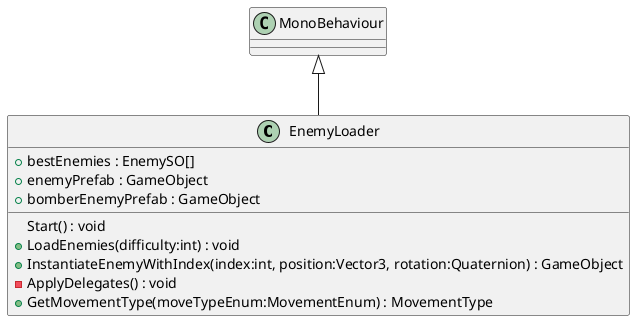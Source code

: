 @startuml
class EnemyLoader {
    + bestEnemies : EnemySO[]
    + enemyPrefab : GameObject
    + bomberEnemyPrefab : GameObject
    Start() : void
    + LoadEnemies(difficulty:int) : void
    + InstantiateEnemyWithIndex(index:int, position:Vector3, rotation:Quaternion) : GameObject
    - ApplyDelegates() : void
    + GetMovementType(moveTypeEnum:MovementEnum) : MovementType
}
MonoBehaviour <|-- EnemyLoader
@enduml
